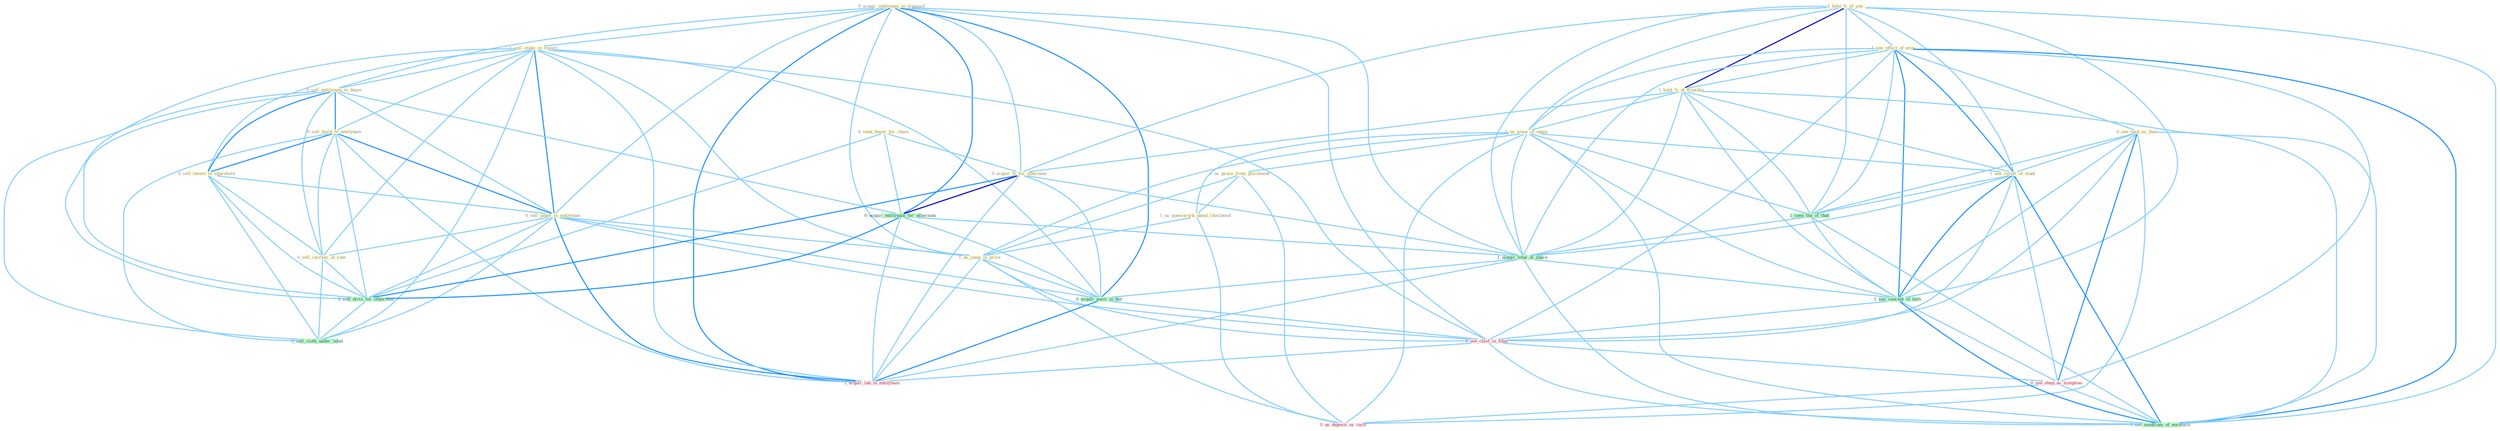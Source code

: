 Graph G{ 
    node
    [shape=polygon,style=filled,width=.5,height=.06,color="#BDFCC9",fixedsize=true,fontsize=4,
    fontcolor="#2f4f4f"];
    {node
    [color="#ffffe0", fontcolor="#8b7d6b"] "0_acquir_entitynam_in_transact " "1_hold_%_of_yen " "1_see_effect_of_eros " "1_sell_stake_in_resort " "1_hold_%_of_franchis " "0_sell_entitynam_to_buyer " "0_see_task_as_that " "1_us_some_of_equip " "0_seek_buyer_for_chain " "1_see_result_of_studi " "0_sell_build_to_entitynam " "1_us_proce_from_placement " "0_sell_invest_to_sharehold " "1_us_guesswork_about_likelihood " "0_sell_panel_in_entitynam " "0_sell_currenc_at_rate " "0_acquir_%_for_othernum " "1_us_jump_in_price "}
{node [color="#fff0f5", fontcolor="#b22222"] "0_see_chief_in_futur " "0_see_shop_as_symptom " "1_acquir_lab_in_entitynam " "0_us_deposit_as_cach "}
edge [color="#B0E2FF"];

	"0_acquir_entitynam_in_transact " -- "1_sell_stake_in_resort " [w="1", color="#87cefa" ];
	"0_acquir_entitynam_in_transact " -- "0_sell_entitynam_to_buyer " [w="1", color="#87cefa" ];
	"0_acquir_entitynam_in_transact " -- "0_sell_panel_in_entitynam " [w="1", color="#87cefa" ];
	"0_acquir_entitynam_in_transact " -- "0_acquir_%_for_othernum " [w="1", color="#87cefa" ];
	"0_acquir_entitynam_in_transact " -- "1_us_jump_in_price " [w="1", color="#87cefa" ];
	"0_acquir_entitynam_in_transact " -- "0_acquir_entitynam_for_othernum " [w="2", color="#1e90ff" , len=0.8];
	"0_acquir_entitynam_in_transact " -- "1_acquir_total_of_share " [w="1", color="#87cefa" ];
	"0_acquir_entitynam_in_transact " -- "0_acquir_posit_in_bid " [w="2", color="#1e90ff" , len=0.8];
	"0_acquir_entitynam_in_transact " -- "0_see_chief_in_futur " [w="1", color="#87cefa" ];
	"0_acquir_entitynam_in_transact " -- "1_acquir_lab_in_entitynam " [w="2", color="#1e90ff" , len=0.8];
	"1_hold_%_of_yen " -- "1_see_effect_of_eros " [w="1", color="#87cefa" ];
	"1_hold_%_of_yen " -- "1_hold_%_of_franchis " [w="3", color="#0000cd" , len=0.6];
	"1_hold_%_of_yen " -- "1_us_some_of_equip " [w="1", color="#87cefa" ];
	"1_hold_%_of_yen " -- "1_see_result_of_studi " [w="1", color="#87cefa" ];
	"1_hold_%_of_yen " -- "0_acquir_%_for_othernum " [w="1", color="#87cefa" ];
	"1_hold_%_of_yen " -- "1_seen_the_of_that " [w="1", color="#87cefa" ];
	"1_hold_%_of_yen " -- "1_acquir_total_of_share " [w="1", color="#87cefa" ];
	"1_hold_%_of_yen " -- "1_see_concept_of_both " [w="1", color="#87cefa" ];
	"1_hold_%_of_yen " -- "1_see_modicum_of_normalci " [w="1", color="#87cefa" ];
	"1_see_effect_of_eros " -- "1_hold_%_of_franchis " [w="1", color="#87cefa" ];
	"1_see_effect_of_eros " -- "0_see_task_as_that " [w="1", color="#87cefa" ];
	"1_see_effect_of_eros " -- "1_us_some_of_equip " [w="1", color="#87cefa" ];
	"1_see_effect_of_eros " -- "1_see_result_of_studi " [w="2", color="#1e90ff" , len=0.8];
	"1_see_effect_of_eros " -- "1_seen_the_of_that " [w="1", color="#87cefa" ];
	"1_see_effect_of_eros " -- "1_acquir_total_of_share " [w="1", color="#87cefa" ];
	"1_see_effect_of_eros " -- "1_see_concept_of_both " [w="2", color="#1e90ff" , len=0.8];
	"1_see_effect_of_eros " -- "0_see_chief_in_futur " [w="1", color="#87cefa" ];
	"1_see_effect_of_eros " -- "0_see_shop_as_symptom " [w="1", color="#87cefa" ];
	"1_see_effect_of_eros " -- "1_see_modicum_of_normalci " [w="2", color="#1e90ff" , len=0.8];
	"1_sell_stake_in_resort " -- "0_sell_entitynam_to_buyer " [w="1", color="#87cefa" ];
	"1_sell_stake_in_resort " -- "0_sell_build_to_entitynam " [w="1", color="#87cefa" ];
	"1_sell_stake_in_resort " -- "0_sell_invest_to_sharehold " [w="1", color="#87cefa" ];
	"1_sell_stake_in_resort " -- "0_sell_panel_in_entitynam " [w="2", color="#1e90ff" , len=0.8];
	"1_sell_stake_in_resort " -- "0_sell_currenc_at_rate " [w="1", color="#87cefa" ];
	"1_sell_stake_in_resort " -- "1_us_jump_in_price " [w="1", color="#87cefa" ];
	"1_sell_stake_in_resort " -- "0_sell_divis_for_othernum " [w="1", color="#87cefa" ];
	"1_sell_stake_in_resort " -- "0_sell_cloth_under_label " [w="1", color="#87cefa" ];
	"1_sell_stake_in_resort " -- "0_acquir_posit_in_bid " [w="1", color="#87cefa" ];
	"1_sell_stake_in_resort " -- "0_see_chief_in_futur " [w="1", color="#87cefa" ];
	"1_sell_stake_in_resort " -- "1_acquir_lab_in_entitynam " [w="1", color="#87cefa" ];
	"1_hold_%_of_franchis " -- "1_us_some_of_equip " [w="1", color="#87cefa" ];
	"1_hold_%_of_franchis " -- "1_see_result_of_studi " [w="1", color="#87cefa" ];
	"1_hold_%_of_franchis " -- "0_acquir_%_for_othernum " [w="1", color="#87cefa" ];
	"1_hold_%_of_franchis " -- "1_seen_the_of_that " [w="1", color="#87cefa" ];
	"1_hold_%_of_franchis " -- "1_acquir_total_of_share " [w="1", color="#87cefa" ];
	"1_hold_%_of_franchis " -- "1_see_concept_of_both " [w="1", color="#87cefa" ];
	"1_hold_%_of_franchis " -- "1_see_modicum_of_normalci " [w="1", color="#87cefa" ];
	"0_sell_entitynam_to_buyer " -- "0_sell_build_to_entitynam " [w="2", color="#1e90ff" , len=0.8];
	"0_sell_entitynam_to_buyer " -- "0_sell_invest_to_sharehold " [w="2", color="#1e90ff" , len=0.8];
	"0_sell_entitynam_to_buyer " -- "0_sell_panel_in_entitynam " [w="1", color="#87cefa" ];
	"0_sell_entitynam_to_buyer " -- "0_sell_currenc_at_rate " [w="1", color="#87cefa" ];
	"0_sell_entitynam_to_buyer " -- "0_acquir_entitynam_for_othernum " [w="1", color="#87cefa" ];
	"0_sell_entitynam_to_buyer " -- "0_sell_divis_for_othernum " [w="1", color="#87cefa" ];
	"0_sell_entitynam_to_buyer " -- "0_sell_cloth_under_label " [w="1", color="#87cefa" ];
	"0_see_task_as_that " -- "1_see_result_of_studi " [w="1", color="#87cefa" ];
	"0_see_task_as_that " -- "1_seen_the_of_that " [w="1", color="#87cefa" ];
	"0_see_task_as_that " -- "1_see_concept_of_both " [w="1", color="#87cefa" ];
	"0_see_task_as_that " -- "0_see_chief_in_futur " [w="1", color="#87cefa" ];
	"0_see_task_as_that " -- "0_see_shop_as_symptom " [w="2", color="#1e90ff" , len=0.8];
	"0_see_task_as_that " -- "0_us_deposit_as_cach " [w="1", color="#87cefa" ];
	"0_see_task_as_that " -- "1_see_modicum_of_normalci " [w="1", color="#87cefa" ];
	"1_us_some_of_equip " -- "1_see_result_of_studi " [w="1", color="#87cefa" ];
	"1_us_some_of_equip " -- "1_us_proce_from_placement " [w="1", color="#87cefa" ];
	"1_us_some_of_equip " -- "1_us_guesswork_about_likelihood " [w="1", color="#87cefa" ];
	"1_us_some_of_equip " -- "1_us_jump_in_price " [w="1", color="#87cefa" ];
	"1_us_some_of_equip " -- "1_seen_the_of_that " [w="1", color="#87cefa" ];
	"1_us_some_of_equip " -- "1_acquir_total_of_share " [w="1", color="#87cefa" ];
	"1_us_some_of_equip " -- "1_see_concept_of_both " [w="1", color="#87cefa" ];
	"1_us_some_of_equip " -- "0_us_deposit_as_cach " [w="1", color="#87cefa" ];
	"1_us_some_of_equip " -- "1_see_modicum_of_normalci " [w="1", color="#87cefa" ];
	"0_seek_buyer_for_chain " -- "0_acquir_%_for_othernum " [w="1", color="#87cefa" ];
	"0_seek_buyer_for_chain " -- "0_acquir_entitynam_for_othernum " [w="1", color="#87cefa" ];
	"0_seek_buyer_for_chain " -- "0_sell_divis_for_othernum " [w="1", color="#87cefa" ];
	"1_see_result_of_studi " -- "1_seen_the_of_that " [w="1", color="#87cefa" ];
	"1_see_result_of_studi " -- "1_acquir_total_of_share " [w="1", color="#87cefa" ];
	"1_see_result_of_studi " -- "1_see_concept_of_both " [w="2", color="#1e90ff" , len=0.8];
	"1_see_result_of_studi " -- "0_see_chief_in_futur " [w="1", color="#87cefa" ];
	"1_see_result_of_studi " -- "0_see_shop_as_symptom " [w="1", color="#87cefa" ];
	"1_see_result_of_studi " -- "1_see_modicum_of_normalci " [w="2", color="#1e90ff" , len=0.8];
	"0_sell_build_to_entitynam " -- "0_sell_invest_to_sharehold " [w="2", color="#1e90ff" , len=0.8];
	"0_sell_build_to_entitynam " -- "0_sell_panel_in_entitynam " [w="2", color="#1e90ff" , len=0.8];
	"0_sell_build_to_entitynam " -- "0_sell_currenc_at_rate " [w="1", color="#87cefa" ];
	"0_sell_build_to_entitynam " -- "0_sell_divis_for_othernum " [w="1", color="#87cefa" ];
	"0_sell_build_to_entitynam " -- "0_sell_cloth_under_label " [w="1", color="#87cefa" ];
	"0_sell_build_to_entitynam " -- "1_acquir_lab_in_entitynam " [w="1", color="#87cefa" ];
	"1_us_proce_from_placement " -- "1_us_guesswork_about_likelihood " [w="1", color="#87cefa" ];
	"1_us_proce_from_placement " -- "1_us_jump_in_price " [w="1", color="#87cefa" ];
	"1_us_proce_from_placement " -- "0_us_deposit_as_cach " [w="1", color="#87cefa" ];
	"0_sell_invest_to_sharehold " -- "0_sell_panel_in_entitynam " [w="1", color="#87cefa" ];
	"0_sell_invest_to_sharehold " -- "0_sell_currenc_at_rate " [w="1", color="#87cefa" ];
	"0_sell_invest_to_sharehold " -- "0_sell_divis_for_othernum " [w="1", color="#87cefa" ];
	"0_sell_invest_to_sharehold " -- "0_sell_cloth_under_label " [w="1", color="#87cefa" ];
	"1_us_guesswork_about_likelihood " -- "1_us_jump_in_price " [w="1", color="#87cefa" ];
	"1_us_guesswork_about_likelihood " -- "0_us_deposit_as_cach " [w="1", color="#87cefa" ];
	"0_sell_panel_in_entitynam " -- "0_sell_currenc_at_rate " [w="1", color="#87cefa" ];
	"0_sell_panel_in_entitynam " -- "1_us_jump_in_price " [w="1", color="#87cefa" ];
	"0_sell_panel_in_entitynam " -- "0_sell_divis_for_othernum " [w="1", color="#87cefa" ];
	"0_sell_panel_in_entitynam " -- "0_sell_cloth_under_label " [w="1", color="#87cefa" ];
	"0_sell_panel_in_entitynam " -- "0_acquir_posit_in_bid " [w="1", color="#87cefa" ];
	"0_sell_panel_in_entitynam " -- "0_see_chief_in_futur " [w="1", color="#87cefa" ];
	"0_sell_panel_in_entitynam " -- "1_acquir_lab_in_entitynam " [w="2", color="#1e90ff" , len=0.8];
	"0_sell_currenc_at_rate " -- "0_sell_divis_for_othernum " [w="1", color="#87cefa" ];
	"0_sell_currenc_at_rate " -- "0_sell_cloth_under_label " [w="1", color="#87cefa" ];
	"0_acquir_%_for_othernum " -- "0_acquir_entitynam_for_othernum " [w="3", color="#0000cd" , len=0.6];
	"0_acquir_%_for_othernum " -- "0_sell_divis_for_othernum " [w="2", color="#1e90ff" , len=0.8];
	"0_acquir_%_for_othernum " -- "1_acquir_total_of_share " [w="1", color="#87cefa" ];
	"0_acquir_%_for_othernum " -- "0_acquir_posit_in_bid " [w="1", color="#87cefa" ];
	"0_acquir_%_for_othernum " -- "1_acquir_lab_in_entitynam " [w="1", color="#87cefa" ];
	"1_us_jump_in_price " -- "0_acquir_posit_in_bid " [w="1", color="#87cefa" ];
	"1_us_jump_in_price " -- "0_see_chief_in_futur " [w="1", color="#87cefa" ];
	"1_us_jump_in_price " -- "1_acquir_lab_in_entitynam " [w="1", color="#87cefa" ];
	"1_us_jump_in_price " -- "0_us_deposit_as_cach " [w="1", color="#87cefa" ];
	"0_acquir_entitynam_for_othernum " -- "0_sell_divis_for_othernum " [w="2", color="#1e90ff" , len=0.8];
	"0_acquir_entitynam_for_othernum " -- "1_acquir_total_of_share " [w="1", color="#87cefa" ];
	"0_acquir_entitynam_for_othernum " -- "0_acquir_posit_in_bid " [w="1", color="#87cefa" ];
	"0_acquir_entitynam_for_othernum " -- "1_acquir_lab_in_entitynam " [w="1", color="#87cefa" ];
	"1_seen_the_of_that " -- "1_acquir_total_of_share " [w="1", color="#87cefa" ];
	"1_seen_the_of_that " -- "1_see_concept_of_both " [w="1", color="#87cefa" ];
	"1_seen_the_of_that " -- "1_see_modicum_of_normalci " [w="1", color="#87cefa" ];
	"0_sell_divis_for_othernum " -- "0_sell_cloth_under_label " [w="1", color="#87cefa" ];
	"1_acquir_total_of_share " -- "0_acquir_posit_in_bid " [w="1", color="#87cefa" ];
	"1_acquir_total_of_share " -- "1_see_concept_of_both " [w="1", color="#87cefa" ];
	"1_acquir_total_of_share " -- "1_acquir_lab_in_entitynam " [w="1", color="#87cefa" ];
	"1_acquir_total_of_share " -- "1_see_modicum_of_normalci " [w="1", color="#87cefa" ];
	"0_acquir_posit_in_bid " -- "0_see_chief_in_futur " [w="1", color="#87cefa" ];
	"0_acquir_posit_in_bid " -- "1_acquir_lab_in_entitynam " [w="2", color="#1e90ff" , len=0.8];
	"1_see_concept_of_both " -- "0_see_chief_in_futur " [w="1", color="#87cefa" ];
	"1_see_concept_of_both " -- "0_see_shop_as_symptom " [w="1", color="#87cefa" ];
	"1_see_concept_of_both " -- "1_see_modicum_of_normalci " [w="2", color="#1e90ff" , len=0.8];
	"0_see_chief_in_futur " -- "0_see_shop_as_symptom " [w="1", color="#87cefa" ];
	"0_see_chief_in_futur " -- "1_acquir_lab_in_entitynam " [w="1", color="#87cefa" ];
	"0_see_chief_in_futur " -- "1_see_modicum_of_normalci " [w="1", color="#87cefa" ];
	"0_see_shop_as_symptom " -- "0_us_deposit_as_cach " [w="1", color="#87cefa" ];
	"0_see_shop_as_symptom " -- "1_see_modicum_of_normalci " [w="1", color="#87cefa" ];
}